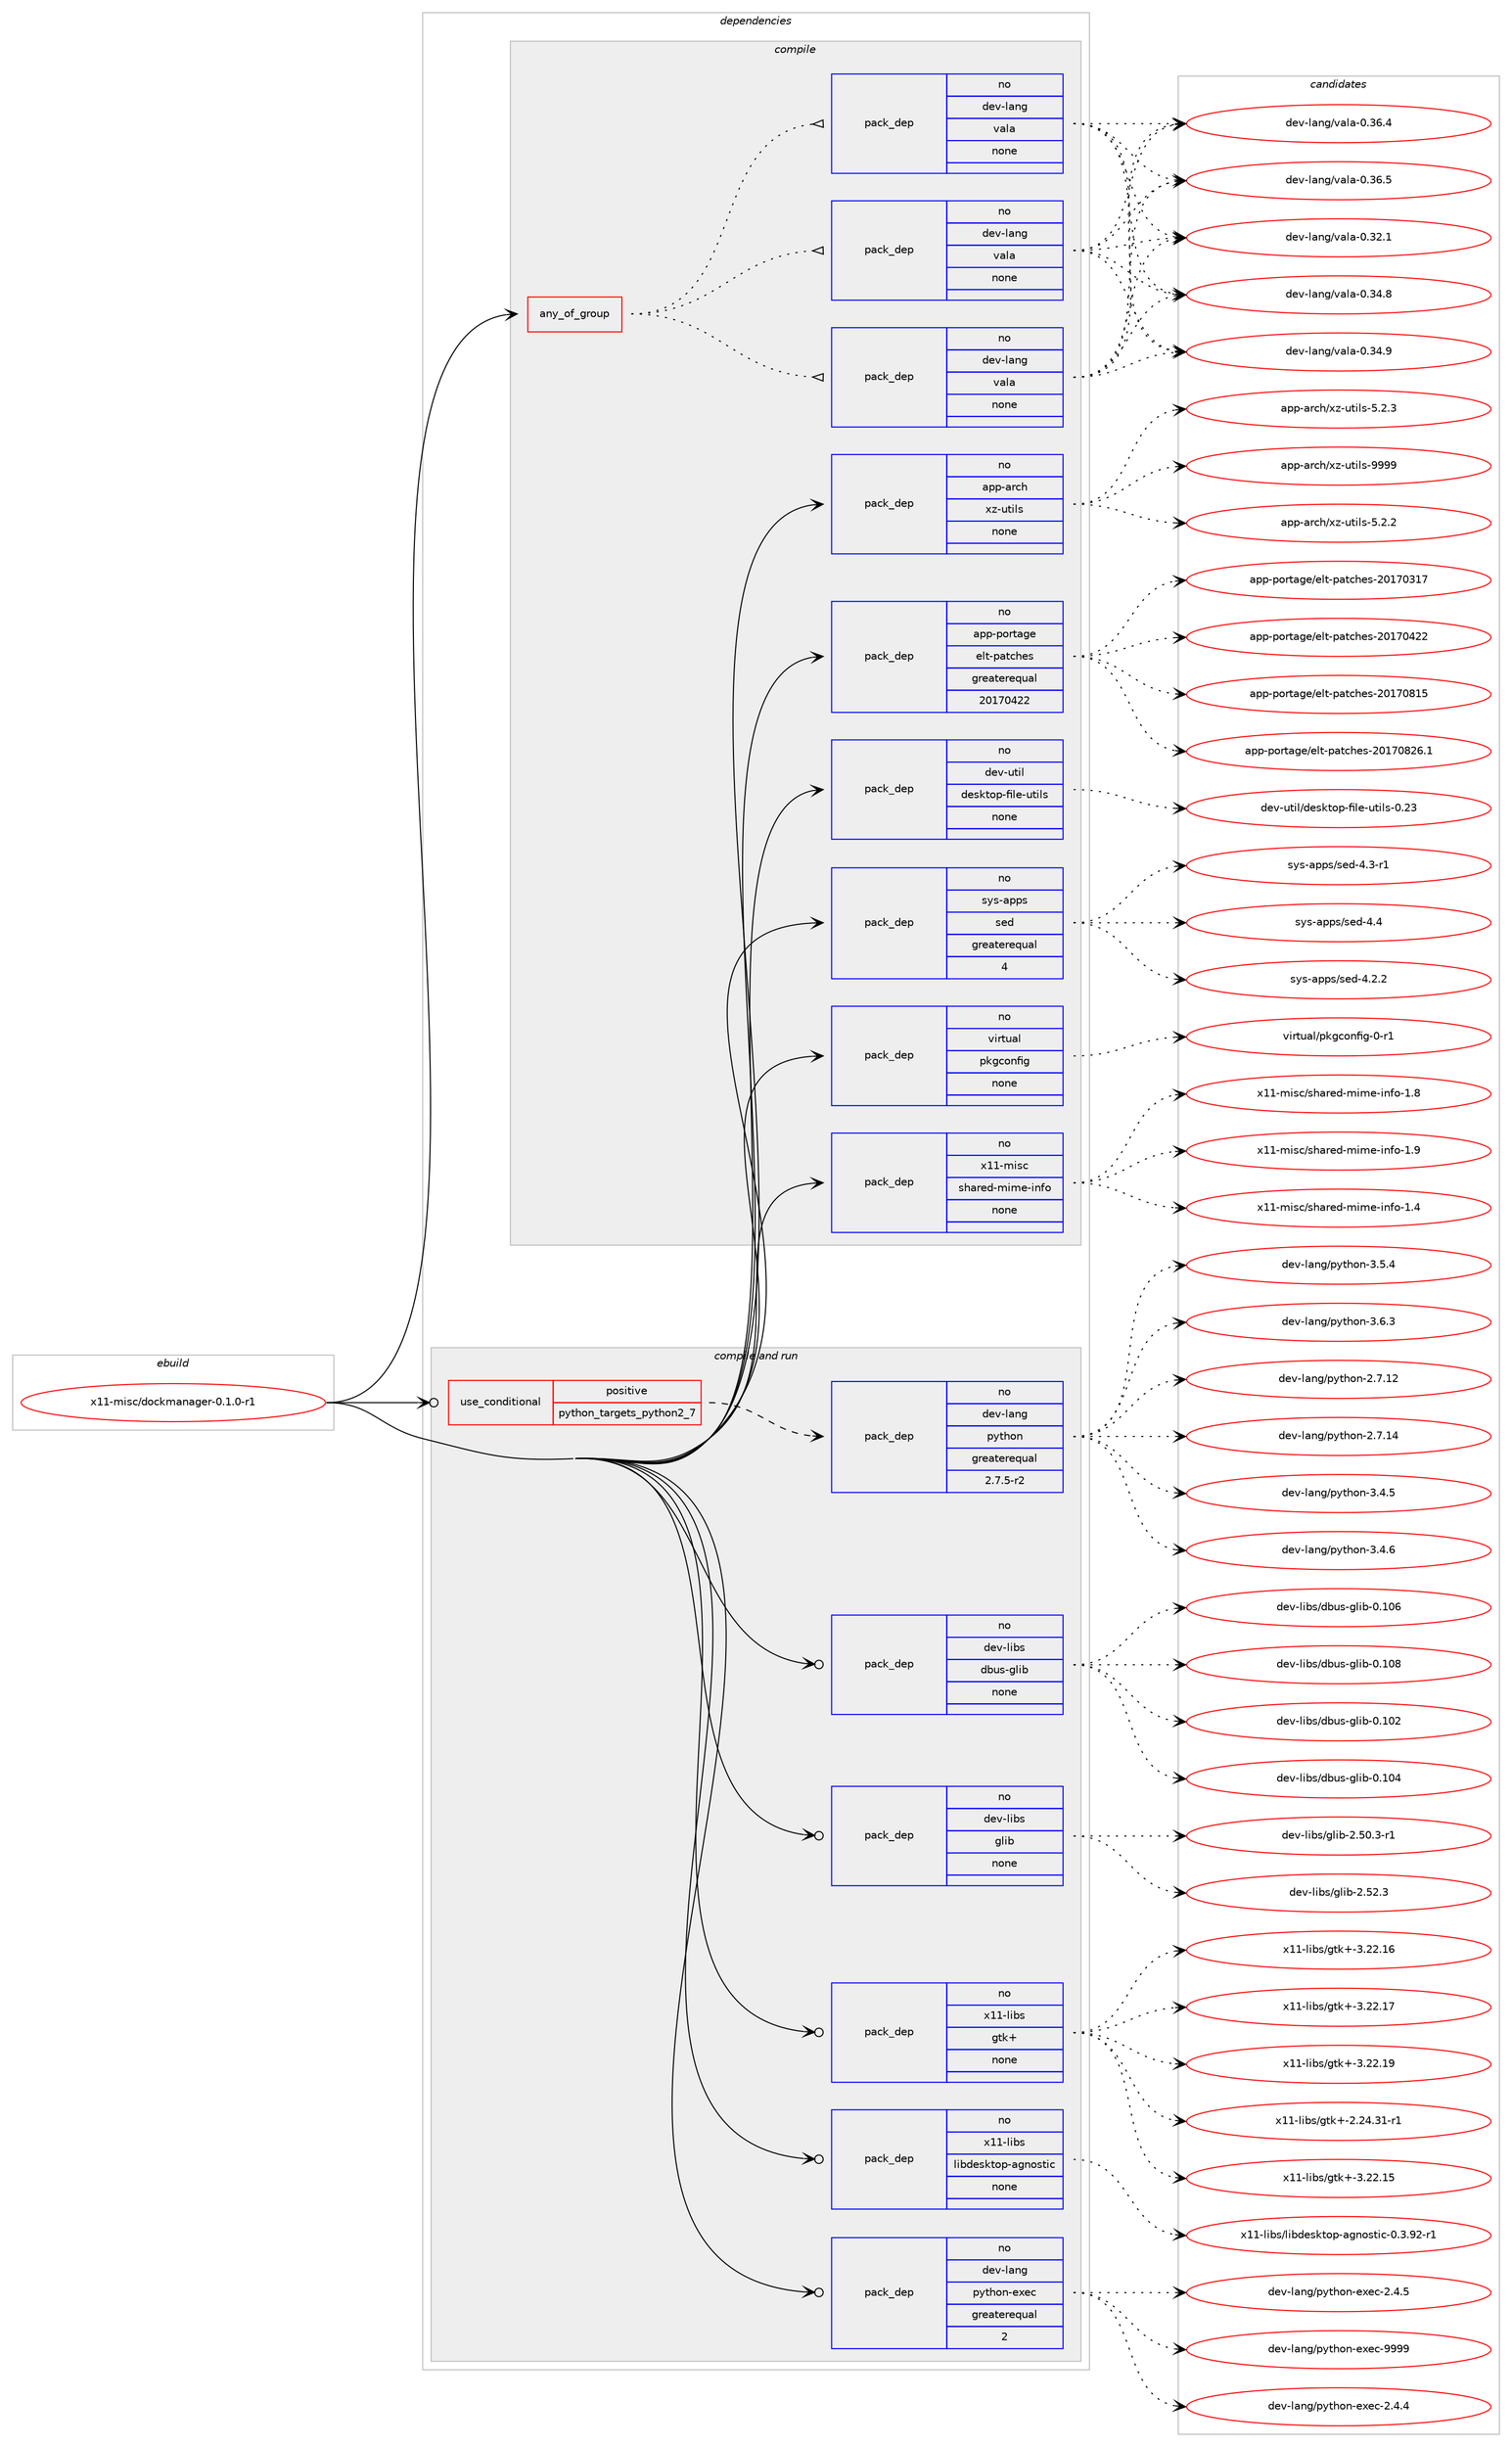 digraph prolog {

# *************
# Graph options
# *************

newrank=true;
concentrate=true;
compound=true;
graph [rankdir=LR,fontname=Helvetica,fontsize=10,ranksep=1.5];#, ranksep=2.5, nodesep=0.2];
edge  [arrowhead=vee];
node  [fontname=Helvetica,fontsize=10];

# **********
# The ebuild
# **********

subgraph cluster_leftcol {
color=gray;
rank=same;
label=<<i>ebuild</i>>;
id [label="x11-misc/dockmanager-0.1.0-r1", color=red, width=4, href="../x11-misc/dockmanager-0.1.0-r1.svg"];
}

# ****************
# The dependencies
# ****************

subgraph cluster_midcol {
color=gray;
label=<<i>dependencies</i>>;
subgraph cluster_compile {
fillcolor="#eeeeee";
style=filled;
label=<<i>compile</i>>;
subgraph any9447 {
dependency522025 [label=<<TABLE BORDER="0" CELLBORDER="1" CELLSPACING="0" CELLPADDING="4"><TR><TD CELLPADDING="10">any_of_group</TD></TR></TABLE>>, shape=none, color=red];subgraph pack389170 {
dependency522026 [label=<<TABLE BORDER="0" CELLBORDER="1" CELLSPACING="0" CELLPADDING="4" WIDTH="220"><TR><TD ROWSPAN="6" CELLPADDING="30">pack_dep</TD></TR><TR><TD WIDTH="110">no</TD></TR><TR><TD>dev-lang</TD></TR><TR><TD>vala</TD></TR><TR><TD>none</TD></TR><TR><TD></TD></TR></TABLE>>, shape=none, color=blue];
}
dependency522025:e -> dependency522026:w [weight=20,style="dotted",arrowhead="oinv"];
subgraph pack389171 {
dependency522027 [label=<<TABLE BORDER="0" CELLBORDER="1" CELLSPACING="0" CELLPADDING="4" WIDTH="220"><TR><TD ROWSPAN="6" CELLPADDING="30">pack_dep</TD></TR><TR><TD WIDTH="110">no</TD></TR><TR><TD>dev-lang</TD></TR><TR><TD>vala</TD></TR><TR><TD>none</TD></TR><TR><TD></TD></TR></TABLE>>, shape=none, color=blue];
}
dependency522025:e -> dependency522027:w [weight=20,style="dotted",arrowhead="oinv"];
subgraph pack389172 {
dependency522028 [label=<<TABLE BORDER="0" CELLBORDER="1" CELLSPACING="0" CELLPADDING="4" WIDTH="220"><TR><TD ROWSPAN="6" CELLPADDING="30">pack_dep</TD></TR><TR><TD WIDTH="110">no</TD></TR><TR><TD>dev-lang</TD></TR><TR><TD>vala</TD></TR><TR><TD>none</TD></TR><TR><TD></TD></TR></TABLE>>, shape=none, color=blue];
}
dependency522025:e -> dependency522028:w [weight=20,style="dotted",arrowhead="oinv"];
}
id:e -> dependency522025:w [weight=20,style="solid",arrowhead="vee"];
subgraph pack389173 {
dependency522029 [label=<<TABLE BORDER="0" CELLBORDER="1" CELLSPACING="0" CELLPADDING="4" WIDTH="220"><TR><TD ROWSPAN="6" CELLPADDING="30">pack_dep</TD></TR><TR><TD WIDTH="110">no</TD></TR><TR><TD>app-arch</TD></TR><TR><TD>xz-utils</TD></TR><TR><TD>none</TD></TR><TR><TD></TD></TR></TABLE>>, shape=none, color=blue];
}
id:e -> dependency522029:w [weight=20,style="solid",arrowhead="vee"];
subgraph pack389174 {
dependency522030 [label=<<TABLE BORDER="0" CELLBORDER="1" CELLSPACING="0" CELLPADDING="4" WIDTH="220"><TR><TD ROWSPAN="6" CELLPADDING="30">pack_dep</TD></TR><TR><TD WIDTH="110">no</TD></TR><TR><TD>app-portage</TD></TR><TR><TD>elt-patches</TD></TR><TR><TD>greaterequal</TD></TR><TR><TD>20170422</TD></TR></TABLE>>, shape=none, color=blue];
}
id:e -> dependency522030:w [weight=20,style="solid",arrowhead="vee"];
subgraph pack389175 {
dependency522031 [label=<<TABLE BORDER="0" CELLBORDER="1" CELLSPACING="0" CELLPADDING="4" WIDTH="220"><TR><TD ROWSPAN="6" CELLPADDING="30">pack_dep</TD></TR><TR><TD WIDTH="110">no</TD></TR><TR><TD>dev-util</TD></TR><TR><TD>desktop-file-utils</TD></TR><TR><TD>none</TD></TR><TR><TD></TD></TR></TABLE>>, shape=none, color=blue];
}
id:e -> dependency522031:w [weight=20,style="solid",arrowhead="vee"];
subgraph pack389176 {
dependency522032 [label=<<TABLE BORDER="0" CELLBORDER="1" CELLSPACING="0" CELLPADDING="4" WIDTH="220"><TR><TD ROWSPAN="6" CELLPADDING="30">pack_dep</TD></TR><TR><TD WIDTH="110">no</TD></TR><TR><TD>sys-apps</TD></TR><TR><TD>sed</TD></TR><TR><TD>greaterequal</TD></TR><TR><TD>4</TD></TR></TABLE>>, shape=none, color=blue];
}
id:e -> dependency522032:w [weight=20,style="solid",arrowhead="vee"];
subgraph pack389177 {
dependency522033 [label=<<TABLE BORDER="0" CELLBORDER="1" CELLSPACING="0" CELLPADDING="4" WIDTH="220"><TR><TD ROWSPAN="6" CELLPADDING="30">pack_dep</TD></TR><TR><TD WIDTH="110">no</TD></TR><TR><TD>virtual</TD></TR><TR><TD>pkgconfig</TD></TR><TR><TD>none</TD></TR><TR><TD></TD></TR></TABLE>>, shape=none, color=blue];
}
id:e -> dependency522033:w [weight=20,style="solid",arrowhead="vee"];
subgraph pack389178 {
dependency522034 [label=<<TABLE BORDER="0" CELLBORDER="1" CELLSPACING="0" CELLPADDING="4" WIDTH="220"><TR><TD ROWSPAN="6" CELLPADDING="30">pack_dep</TD></TR><TR><TD WIDTH="110">no</TD></TR><TR><TD>x11-misc</TD></TR><TR><TD>shared-mime-info</TD></TR><TR><TD>none</TD></TR><TR><TD></TD></TR></TABLE>>, shape=none, color=blue];
}
id:e -> dependency522034:w [weight=20,style="solid",arrowhead="vee"];
}
subgraph cluster_compileandrun {
fillcolor="#eeeeee";
style=filled;
label=<<i>compile and run</i>>;
subgraph cond123065 {
dependency522035 [label=<<TABLE BORDER="0" CELLBORDER="1" CELLSPACING="0" CELLPADDING="4"><TR><TD ROWSPAN="3" CELLPADDING="10">use_conditional</TD></TR><TR><TD>positive</TD></TR><TR><TD>python_targets_python2_7</TD></TR></TABLE>>, shape=none, color=red];
subgraph pack389179 {
dependency522036 [label=<<TABLE BORDER="0" CELLBORDER="1" CELLSPACING="0" CELLPADDING="4" WIDTH="220"><TR><TD ROWSPAN="6" CELLPADDING="30">pack_dep</TD></TR><TR><TD WIDTH="110">no</TD></TR><TR><TD>dev-lang</TD></TR><TR><TD>python</TD></TR><TR><TD>greaterequal</TD></TR><TR><TD>2.7.5-r2</TD></TR></TABLE>>, shape=none, color=blue];
}
dependency522035:e -> dependency522036:w [weight=20,style="dashed",arrowhead="vee"];
}
id:e -> dependency522035:w [weight=20,style="solid",arrowhead="odotvee"];
subgraph pack389180 {
dependency522037 [label=<<TABLE BORDER="0" CELLBORDER="1" CELLSPACING="0" CELLPADDING="4" WIDTH="220"><TR><TD ROWSPAN="6" CELLPADDING="30">pack_dep</TD></TR><TR><TD WIDTH="110">no</TD></TR><TR><TD>dev-lang</TD></TR><TR><TD>python-exec</TD></TR><TR><TD>greaterequal</TD></TR><TR><TD>2</TD></TR></TABLE>>, shape=none, color=blue];
}
id:e -> dependency522037:w [weight=20,style="solid",arrowhead="odotvee"];
subgraph pack389181 {
dependency522038 [label=<<TABLE BORDER="0" CELLBORDER="1" CELLSPACING="0" CELLPADDING="4" WIDTH="220"><TR><TD ROWSPAN="6" CELLPADDING="30">pack_dep</TD></TR><TR><TD WIDTH="110">no</TD></TR><TR><TD>dev-libs</TD></TR><TR><TD>dbus-glib</TD></TR><TR><TD>none</TD></TR><TR><TD></TD></TR></TABLE>>, shape=none, color=blue];
}
id:e -> dependency522038:w [weight=20,style="solid",arrowhead="odotvee"];
subgraph pack389182 {
dependency522039 [label=<<TABLE BORDER="0" CELLBORDER="1" CELLSPACING="0" CELLPADDING="4" WIDTH="220"><TR><TD ROWSPAN="6" CELLPADDING="30">pack_dep</TD></TR><TR><TD WIDTH="110">no</TD></TR><TR><TD>dev-libs</TD></TR><TR><TD>glib</TD></TR><TR><TD>none</TD></TR><TR><TD></TD></TR></TABLE>>, shape=none, color=blue];
}
id:e -> dependency522039:w [weight=20,style="solid",arrowhead="odotvee"];
subgraph pack389183 {
dependency522040 [label=<<TABLE BORDER="0" CELLBORDER="1" CELLSPACING="0" CELLPADDING="4" WIDTH="220"><TR><TD ROWSPAN="6" CELLPADDING="30">pack_dep</TD></TR><TR><TD WIDTH="110">no</TD></TR><TR><TD>x11-libs</TD></TR><TR><TD>gtk+</TD></TR><TR><TD>none</TD></TR><TR><TD></TD></TR></TABLE>>, shape=none, color=blue];
}
id:e -> dependency522040:w [weight=20,style="solid",arrowhead="odotvee"];
subgraph pack389184 {
dependency522041 [label=<<TABLE BORDER="0" CELLBORDER="1" CELLSPACING="0" CELLPADDING="4" WIDTH="220"><TR><TD ROWSPAN="6" CELLPADDING="30">pack_dep</TD></TR><TR><TD WIDTH="110">no</TD></TR><TR><TD>x11-libs</TD></TR><TR><TD>libdesktop-agnostic</TD></TR><TR><TD>none</TD></TR><TR><TD></TD></TR></TABLE>>, shape=none, color=blue];
}
id:e -> dependency522041:w [weight=20,style="solid",arrowhead="odotvee"];
}
subgraph cluster_run {
fillcolor="#eeeeee";
style=filled;
label=<<i>run</i>>;
}
}

# **************
# The candidates
# **************

subgraph cluster_choices {
rank=same;
color=gray;
label=<<i>candidates</i>>;

subgraph choice389170 {
color=black;
nodesep=1;
choice100101118451089711010347118971089745484651504649 [label="dev-lang/vala-0.32.1", color=red, width=4,href="../dev-lang/vala-0.32.1.svg"];
choice100101118451089711010347118971089745484651524656 [label="dev-lang/vala-0.34.8", color=red, width=4,href="../dev-lang/vala-0.34.8.svg"];
choice100101118451089711010347118971089745484651524657 [label="dev-lang/vala-0.34.9", color=red, width=4,href="../dev-lang/vala-0.34.9.svg"];
choice100101118451089711010347118971089745484651544652 [label="dev-lang/vala-0.36.4", color=red, width=4,href="../dev-lang/vala-0.36.4.svg"];
choice100101118451089711010347118971089745484651544653 [label="dev-lang/vala-0.36.5", color=red, width=4,href="../dev-lang/vala-0.36.5.svg"];
dependency522026:e -> choice100101118451089711010347118971089745484651504649:w [style=dotted,weight="100"];
dependency522026:e -> choice100101118451089711010347118971089745484651524656:w [style=dotted,weight="100"];
dependency522026:e -> choice100101118451089711010347118971089745484651524657:w [style=dotted,weight="100"];
dependency522026:e -> choice100101118451089711010347118971089745484651544652:w [style=dotted,weight="100"];
dependency522026:e -> choice100101118451089711010347118971089745484651544653:w [style=dotted,weight="100"];
}
subgraph choice389171 {
color=black;
nodesep=1;
choice100101118451089711010347118971089745484651504649 [label="dev-lang/vala-0.32.1", color=red, width=4,href="../dev-lang/vala-0.32.1.svg"];
choice100101118451089711010347118971089745484651524656 [label="dev-lang/vala-0.34.8", color=red, width=4,href="../dev-lang/vala-0.34.8.svg"];
choice100101118451089711010347118971089745484651524657 [label="dev-lang/vala-0.34.9", color=red, width=4,href="../dev-lang/vala-0.34.9.svg"];
choice100101118451089711010347118971089745484651544652 [label="dev-lang/vala-0.36.4", color=red, width=4,href="../dev-lang/vala-0.36.4.svg"];
choice100101118451089711010347118971089745484651544653 [label="dev-lang/vala-0.36.5", color=red, width=4,href="../dev-lang/vala-0.36.5.svg"];
dependency522027:e -> choice100101118451089711010347118971089745484651504649:w [style=dotted,weight="100"];
dependency522027:e -> choice100101118451089711010347118971089745484651524656:w [style=dotted,weight="100"];
dependency522027:e -> choice100101118451089711010347118971089745484651524657:w [style=dotted,weight="100"];
dependency522027:e -> choice100101118451089711010347118971089745484651544652:w [style=dotted,weight="100"];
dependency522027:e -> choice100101118451089711010347118971089745484651544653:w [style=dotted,weight="100"];
}
subgraph choice389172 {
color=black;
nodesep=1;
choice100101118451089711010347118971089745484651504649 [label="dev-lang/vala-0.32.1", color=red, width=4,href="../dev-lang/vala-0.32.1.svg"];
choice100101118451089711010347118971089745484651524656 [label="dev-lang/vala-0.34.8", color=red, width=4,href="../dev-lang/vala-0.34.8.svg"];
choice100101118451089711010347118971089745484651524657 [label="dev-lang/vala-0.34.9", color=red, width=4,href="../dev-lang/vala-0.34.9.svg"];
choice100101118451089711010347118971089745484651544652 [label="dev-lang/vala-0.36.4", color=red, width=4,href="../dev-lang/vala-0.36.4.svg"];
choice100101118451089711010347118971089745484651544653 [label="dev-lang/vala-0.36.5", color=red, width=4,href="../dev-lang/vala-0.36.5.svg"];
dependency522028:e -> choice100101118451089711010347118971089745484651504649:w [style=dotted,weight="100"];
dependency522028:e -> choice100101118451089711010347118971089745484651524656:w [style=dotted,weight="100"];
dependency522028:e -> choice100101118451089711010347118971089745484651524657:w [style=dotted,weight="100"];
dependency522028:e -> choice100101118451089711010347118971089745484651544652:w [style=dotted,weight="100"];
dependency522028:e -> choice100101118451089711010347118971089745484651544653:w [style=dotted,weight="100"];
}
subgraph choice389173 {
color=black;
nodesep=1;
choice971121124597114991044712012245117116105108115455346504650 [label="app-arch/xz-utils-5.2.2", color=red, width=4,href="../app-arch/xz-utils-5.2.2.svg"];
choice971121124597114991044712012245117116105108115455346504651 [label="app-arch/xz-utils-5.2.3", color=red, width=4,href="../app-arch/xz-utils-5.2.3.svg"];
choice9711211245971149910447120122451171161051081154557575757 [label="app-arch/xz-utils-9999", color=red, width=4,href="../app-arch/xz-utils-9999.svg"];
dependency522029:e -> choice971121124597114991044712012245117116105108115455346504650:w [style=dotted,weight="100"];
dependency522029:e -> choice971121124597114991044712012245117116105108115455346504651:w [style=dotted,weight="100"];
dependency522029:e -> choice9711211245971149910447120122451171161051081154557575757:w [style=dotted,weight="100"];
}
subgraph choice389174 {
color=black;
nodesep=1;
choice97112112451121111141169710310147101108116451129711699104101115455048495548514955 [label="app-portage/elt-patches-20170317", color=red, width=4,href="../app-portage/elt-patches-20170317.svg"];
choice97112112451121111141169710310147101108116451129711699104101115455048495548525050 [label="app-portage/elt-patches-20170422", color=red, width=4,href="../app-portage/elt-patches-20170422.svg"];
choice97112112451121111141169710310147101108116451129711699104101115455048495548564953 [label="app-portage/elt-patches-20170815", color=red, width=4,href="../app-portage/elt-patches-20170815.svg"];
choice971121124511211111411697103101471011081164511297116991041011154550484955485650544649 [label="app-portage/elt-patches-20170826.1", color=red, width=4,href="../app-portage/elt-patches-20170826.1.svg"];
dependency522030:e -> choice97112112451121111141169710310147101108116451129711699104101115455048495548514955:w [style=dotted,weight="100"];
dependency522030:e -> choice97112112451121111141169710310147101108116451129711699104101115455048495548525050:w [style=dotted,weight="100"];
dependency522030:e -> choice97112112451121111141169710310147101108116451129711699104101115455048495548564953:w [style=dotted,weight="100"];
dependency522030:e -> choice971121124511211111411697103101471011081164511297116991041011154550484955485650544649:w [style=dotted,weight="100"];
}
subgraph choice389175 {
color=black;
nodesep=1;
choice100101118451171161051084710010111510711611111245102105108101451171161051081154548465051 [label="dev-util/desktop-file-utils-0.23", color=red, width=4,href="../dev-util/desktop-file-utils-0.23.svg"];
dependency522031:e -> choice100101118451171161051084710010111510711611111245102105108101451171161051081154548465051:w [style=dotted,weight="100"];
}
subgraph choice389176 {
color=black;
nodesep=1;
choice115121115459711211211547115101100455246504650 [label="sys-apps/sed-4.2.2", color=red, width=4,href="../sys-apps/sed-4.2.2.svg"];
choice115121115459711211211547115101100455246514511449 [label="sys-apps/sed-4.3-r1", color=red, width=4,href="../sys-apps/sed-4.3-r1.svg"];
choice11512111545971121121154711510110045524652 [label="sys-apps/sed-4.4", color=red, width=4,href="../sys-apps/sed-4.4.svg"];
dependency522032:e -> choice115121115459711211211547115101100455246504650:w [style=dotted,weight="100"];
dependency522032:e -> choice115121115459711211211547115101100455246514511449:w [style=dotted,weight="100"];
dependency522032:e -> choice11512111545971121121154711510110045524652:w [style=dotted,weight="100"];
}
subgraph choice389177 {
color=black;
nodesep=1;
choice11810511411611797108471121071039911111010210510345484511449 [label="virtual/pkgconfig-0-r1", color=red, width=4,href="../virtual/pkgconfig-0-r1.svg"];
dependency522033:e -> choice11810511411611797108471121071039911111010210510345484511449:w [style=dotted,weight="100"];
}
subgraph choice389178 {
color=black;
nodesep=1;
choice120494945109105115994711510497114101100451091051091014510511010211145494652 [label="x11-misc/shared-mime-info-1.4", color=red, width=4,href="../x11-misc/shared-mime-info-1.4.svg"];
choice120494945109105115994711510497114101100451091051091014510511010211145494656 [label="x11-misc/shared-mime-info-1.8", color=red, width=4,href="../x11-misc/shared-mime-info-1.8.svg"];
choice120494945109105115994711510497114101100451091051091014510511010211145494657 [label="x11-misc/shared-mime-info-1.9", color=red, width=4,href="../x11-misc/shared-mime-info-1.9.svg"];
dependency522034:e -> choice120494945109105115994711510497114101100451091051091014510511010211145494652:w [style=dotted,weight="100"];
dependency522034:e -> choice120494945109105115994711510497114101100451091051091014510511010211145494656:w [style=dotted,weight="100"];
dependency522034:e -> choice120494945109105115994711510497114101100451091051091014510511010211145494657:w [style=dotted,weight="100"];
}
subgraph choice389179 {
color=black;
nodesep=1;
choice10010111845108971101034711212111610411111045504655464950 [label="dev-lang/python-2.7.12", color=red, width=4,href="../dev-lang/python-2.7.12.svg"];
choice10010111845108971101034711212111610411111045504655464952 [label="dev-lang/python-2.7.14", color=red, width=4,href="../dev-lang/python-2.7.14.svg"];
choice100101118451089711010347112121116104111110455146524653 [label="dev-lang/python-3.4.5", color=red, width=4,href="../dev-lang/python-3.4.5.svg"];
choice100101118451089711010347112121116104111110455146524654 [label="dev-lang/python-3.4.6", color=red, width=4,href="../dev-lang/python-3.4.6.svg"];
choice100101118451089711010347112121116104111110455146534652 [label="dev-lang/python-3.5.4", color=red, width=4,href="../dev-lang/python-3.5.4.svg"];
choice100101118451089711010347112121116104111110455146544651 [label="dev-lang/python-3.6.3", color=red, width=4,href="../dev-lang/python-3.6.3.svg"];
dependency522036:e -> choice10010111845108971101034711212111610411111045504655464950:w [style=dotted,weight="100"];
dependency522036:e -> choice10010111845108971101034711212111610411111045504655464952:w [style=dotted,weight="100"];
dependency522036:e -> choice100101118451089711010347112121116104111110455146524653:w [style=dotted,weight="100"];
dependency522036:e -> choice100101118451089711010347112121116104111110455146524654:w [style=dotted,weight="100"];
dependency522036:e -> choice100101118451089711010347112121116104111110455146534652:w [style=dotted,weight="100"];
dependency522036:e -> choice100101118451089711010347112121116104111110455146544651:w [style=dotted,weight="100"];
}
subgraph choice389180 {
color=black;
nodesep=1;
choice1001011184510897110103471121211161041111104510112010199455046524652 [label="dev-lang/python-exec-2.4.4", color=red, width=4,href="../dev-lang/python-exec-2.4.4.svg"];
choice1001011184510897110103471121211161041111104510112010199455046524653 [label="dev-lang/python-exec-2.4.5", color=red, width=4,href="../dev-lang/python-exec-2.4.5.svg"];
choice10010111845108971101034711212111610411111045101120101994557575757 [label="dev-lang/python-exec-9999", color=red, width=4,href="../dev-lang/python-exec-9999.svg"];
dependency522037:e -> choice1001011184510897110103471121211161041111104510112010199455046524652:w [style=dotted,weight="100"];
dependency522037:e -> choice1001011184510897110103471121211161041111104510112010199455046524653:w [style=dotted,weight="100"];
dependency522037:e -> choice10010111845108971101034711212111610411111045101120101994557575757:w [style=dotted,weight="100"];
}
subgraph choice389181 {
color=black;
nodesep=1;
choice100101118451081059811547100981171154510310810598454846494850 [label="dev-libs/dbus-glib-0.102", color=red, width=4,href="../dev-libs/dbus-glib-0.102.svg"];
choice100101118451081059811547100981171154510310810598454846494852 [label="dev-libs/dbus-glib-0.104", color=red, width=4,href="../dev-libs/dbus-glib-0.104.svg"];
choice100101118451081059811547100981171154510310810598454846494854 [label="dev-libs/dbus-glib-0.106", color=red, width=4,href="../dev-libs/dbus-glib-0.106.svg"];
choice100101118451081059811547100981171154510310810598454846494856 [label="dev-libs/dbus-glib-0.108", color=red, width=4,href="../dev-libs/dbus-glib-0.108.svg"];
dependency522038:e -> choice100101118451081059811547100981171154510310810598454846494850:w [style=dotted,weight="100"];
dependency522038:e -> choice100101118451081059811547100981171154510310810598454846494852:w [style=dotted,weight="100"];
dependency522038:e -> choice100101118451081059811547100981171154510310810598454846494854:w [style=dotted,weight="100"];
dependency522038:e -> choice100101118451081059811547100981171154510310810598454846494856:w [style=dotted,weight="100"];
}
subgraph choice389182 {
color=black;
nodesep=1;
choice10010111845108105981154710310810598455046534846514511449 [label="dev-libs/glib-2.50.3-r1", color=red, width=4,href="../dev-libs/glib-2.50.3-r1.svg"];
choice1001011184510810598115471031081059845504653504651 [label="dev-libs/glib-2.52.3", color=red, width=4,href="../dev-libs/glib-2.52.3.svg"];
dependency522039:e -> choice10010111845108105981154710310810598455046534846514511449:w [style=dotted,weight="100"];
dependency522039:e -> choice1001011184510810598115471031081059845504653504651:w [style=dotted,weight="100"];
}
subgraph choice389183 {
color=black;
nodesep=1;
choice12049494510810598115471031161074345504650524651494511449 [label="x11-libs/gtk+-2.24.31-r1", color=red, width=4,href="../x11-libs/gtk+-2.24.31-r1.svg"];
choice1204949451081059811547103116107434551465050464953 [label="x11-libs/gtk+-3.22.15", color=red, width=4,href="../x11-libs/gtk+-3.22.15.svg"];
choice1204949451081059811547103116107434551465050464954 [label="x11-libs/gtk+-3.22.16", color=red, width=4,href="../x11-libs/gtk+-3.22.16.svg"];
choice1204949451081059811547103116107434551465050464955 [label="x11-libs/gtk+-3.22.17", color=red, width=4,href="../x11-libs/gtk+-3.22.17.svg"];
choice1204949451081059811547103116107434551465050464957 [label="x11-libs/gtk+-3.22.19", color=red, width=4,href="../x11-libs/gtk+-3.22.19.svg"];
dependency522040:e -> choice12049494510810598115471031161074345504650524651494511449:w [style=dotted,weight="100"];
dependency522040:e -> choice1204949451081059811547103116107434551465050464953:w [style=dotted,weight="100"];
dependency522040:e -> choice1204949451081059811547103116107434551465050464954:w [style=dotted,weight="100"];
dependency522040:e -> choice1204949451081059811547103116107434551465050464955:w [style=dotted,weight="100"];
dependency522040:e -> choice1204949451081059811547103116107434551465050464957:w [style=dotted,weight="100"];
}
subgraph choice389184 {
color=black;
nodesep=1;
choice120494945108105981154710810598100101115107116111112459710311011111511610599454846514657504511449 [label="x11-libs/libdesktop-agnostic-0.3.92-r1", color=red, width=4,href="../x11-libs/libdesktop-agnostic-0.3.92-r1.svg"];
dependency522041:e -> choice120494945108105981154710810598100101115107116111112459710311011111511610599454846514657504511449:w [style=dotted,weight="100"];
}
}

}
